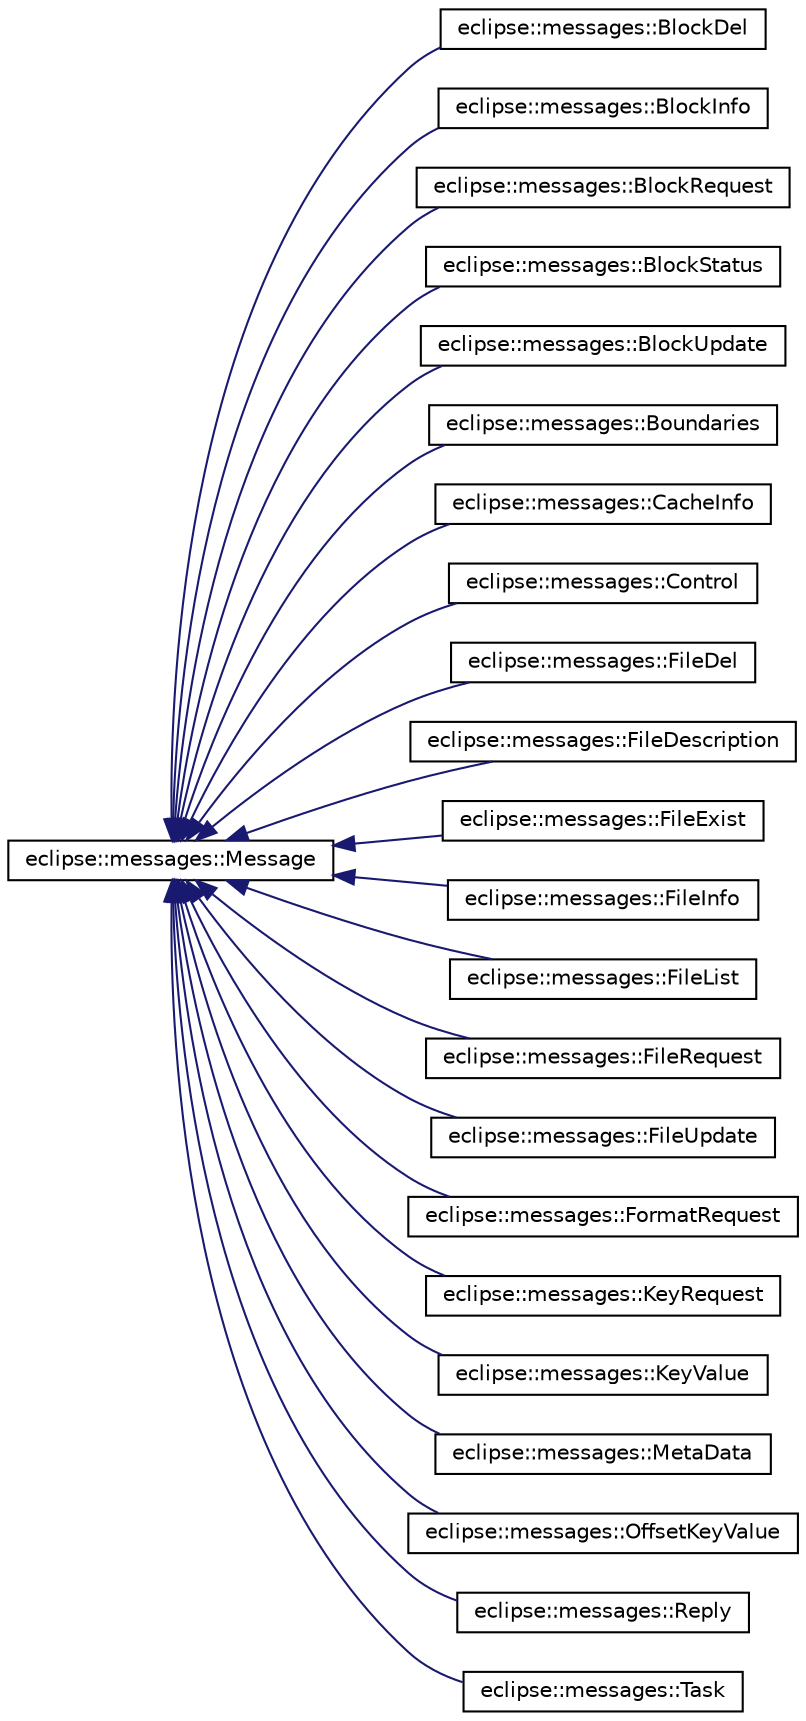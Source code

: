 digraph G
{
  edge [fontname="Helvetica",fontsize="10",labelfontname="Helvetica",labelfontsize="10"];
  node [fontname="Helvetica",fontsize="10",shape=record];
  rankdir="LR";
  Node1 [label="eclipse::messages::Message",height=0.2,width=0.4,color="black", fillcolor="white", style="filled",URL="$structeclipse_1_1messages_1_1Message.html"];
  Node1 -> Node2 [dir="back",color="midnightblue",fontsize="10",style="solid",fontname="Helvetica"];
  Node2 [label="eclipse::messages::BlockDel",height=0.2,width=0.4,color="black", fillcolor="white", style="filled",URL="$structeclipse_1_1messages_1_1BlockDel.html"];
  Node1 -> Node3 [dir="back",color="midnightblue",fontsize="10",style="solid",fontname="Helvetica"];
  Node3 [label="eclipse::messages::BlockInfo",height=0.2,width=0.4,color="black", fillcolor="white", style="filled",URL="$structeclipse_1_1messages_1_1BlockInfo.html"];
  Node1 -> Node4 [dir="back",color="midnightblue",fontsize="10",style="solid",fontname="Helvetica"];
  Node4 [label="eclipse::messages::BlockRequest",height=0.2,width=0.4,color="black", fillcolor="white", style="filled",URL="$structeclipse_1_1messages_1_1BlockRequest.html"];
  Node1 -> Node5 [dir="back",color="midnightblue",fontsize="10",style="solid",fontname="Helvetica"];
  Node5 [label="eclipse::messages::BlockStatus",height=0.2,width=0.4,color="black", fillcolor="white", style="filled",URL="$structeclipse_1_1messages_1_1BlockStatus.html"];
  Node1 -> Node6 [dir="back",color="midnightblue",fontsize="10",style="solid",fontname="Helvetica"];
  Node6 [label="eclipse::messages::BlockUpdate",height=0.2,width=0.4,color="black", fillcolor="white", style="filled",URL="$structeclipse_1_1messages_1_1BlockUpdate.html"];
  Node1 -> Node7 [dir="back",color="midnightblue",fontsize="10",style="solid",fontname="Helvetica"];
  Node7 [label="eclipse::messages::Boundaries",height=0.2,width=0.4,color="black", fillcolor="white", style="filled",URL="$structeclipse_1_1messages_1_1Boundaries.html"];
  Node1 -> Node8 [dir="back",color="midnightblue",fontsize="10",style="solid",fontname="Helvetica"];
  Node8 [label="eclipse::messages::CacheInfo",height=0.2,width=0.4,color="black", fillcolor="white", style="filled",URL="$structeclipse_1_1messages_1_1CacheInfo.html"];
  Node1 -> Node9 [dir="back",color="midnightblue",fontsize="10",style="solid",fontname="Helvetica"];
  Node9 [label="eclipse::messages::Control",height=0.2,width=0.4,color="black", fillcolor="white", style="filled",URL="$structeclipse_1_1messages_1_1Control.html"];
  Node1 -> Node10 [dir="back",color="midnightblue",fontsize="10",style="solid",fontname="Helvetica"];
  Node10 [label="eclipse::messages::FileDel",height=0.2,width=0.4,color="black", fillcolor="white", style="filled",URL="$structeclipse_1_1messages_1_1FileDel.html"];
  Node1 -> Node11 [dir="back",color="midnightblue",fontsize="10",style="solid",fontname="Helvetica"];
  Node11 [label="eclipse::messages::FileDescription",height=0.2,width=0.4,color="black", fillcolor="white", style="filled",URL="$structeclipse_1_1messages_1_1FileDescription.html"];
  Node1 -> Node12 [dir="back",color="midnightblue",fontsize="10",style="solid",fontname="Helvetica"];
  Node12 [label="eclipse::messages::FileExist",height=0.2,width=0.4,color="black", fillcolor="white", style="filled",URL="$structeclipse_1_1messages_1_1FileExist.html"];
  Node1 -> Node13 [dir="back",color="midnightblue",fontsize="10",style="solid",fontname="Helvetica"];
  Node13 [label="eclipse::messages::FileInfo",height=0.2,width=0.4,color="black", fillcolor="white", style="filled",URL="$structeclipse_1_1messages_1_1FileInfo.html"];
  Node1 -> Node14 [dir="back",color="midnightblue",fontsize="10",style="solid",fontname="Helvetica"];
  Node14 [label="eclipse::messages::FileList",height=0.2,width=0.4,color="black", fillcolor="white", style="filled",URL="$structeclipse_1_1messages_1_1FileList.html"];
  Node1 -> Node15 [dir="back",color="midnightblue",fontsize="10",style="solid",fontname="Helvetica"];
  Node15 [label="eclipse::messages::FileRequest",height=0.2,width=0.4,color="black", fillcolor="white", style="filled",URL="$structeclipse_1_1messages_1_1FileRequest.html"];
  Node1 -> Node16 [dir="back",color="midnightblue",fontsize="10",style="solid",fontname="Helvetica"];
  Node16 [label="eclipse::messages::FileUpdate",height=0.2,width=0.4,color="black", fillcolor="white", style="filled",URL="$structeclipse_1_1messages_1_1FileUpdate.html"];
  Node1 -> Node17 [dir="back",color="midnightblue",fontsize="10",style="solid",fontname="Helvetica"];
  Node17 [label="eclipse::messages::FormatRequest",height=0.2,width=0.4,color="black", fillcolor="white", style="filled",URL="$structeclipse_1_1messages_1_1FormatRequest.html"];
  Node1 -> Node18 [dir="back",color="midnightblue",fontsize="10",style="solid",fontname="Helvetica"];
  Node18 [label="eclipse::messages::KeyRequest",height=0.2,width=0.4,color="black", fillcolor="white", style="filled",URL="$structeclipse_1_1messages_1_1KeyRequest.html"];
  Node1 -> Node19 [dir="back",color="midnightblue",fontsize="10",style="solid",fontname="Helvetica"];
  Node19 [label="eclipse::messages::KeyValue",height=0.2,width=0.4,color="black", fillcolor="white", style="filled",URL="$structeclipse_1_1messages_1_1KeyValue.html"];
  Node1 -> Node20 [dir="back",color="midnightblue",fontsize="10",style="solid",fontname="Helvetica"];
  Node20 [label="eclipse::messages::MetaData",height=0.2,width=0.4,color="black", fillcolor="white", style="filled",URL="$structeclipse_1_1messages_1_1MetaData.html"];
  Node1 -> Node21 [dir="back",color="midnightblue",fontsize="10",style="solid",fontname="Helvetica"];
  Node21 [label="eclipse::messages::OffsetKeyValue",height=0.2,width=0.4,color="black", fillcolor="white", style="filled",URL="$structeclipse_1_1messages_1_1OffsetKeyValue.html"];
  Node1 -> Node22 [dir="back",color="midnightblue",fontsize="10",style="solid",fontname="Helvetica"];
  Node22 [label="eclipse::messages::Reply",height=0.2,width=0.4,color="black", fillcolor="white", style="filled",URL="$structeclipse_1_1messages_1_1Reply.html"];
  Node1 -> Node23 [dir="back",color="midnightblue",fontsize="10",style="solid",fontname="Helvetica"];
  Node23 [label="eclipse::messages::Task",height=0.2,width=0.4,color="black", fillcolor="white", style="filled",URL="$structeclipse_1_1messages_1_1Task.html"];
}
